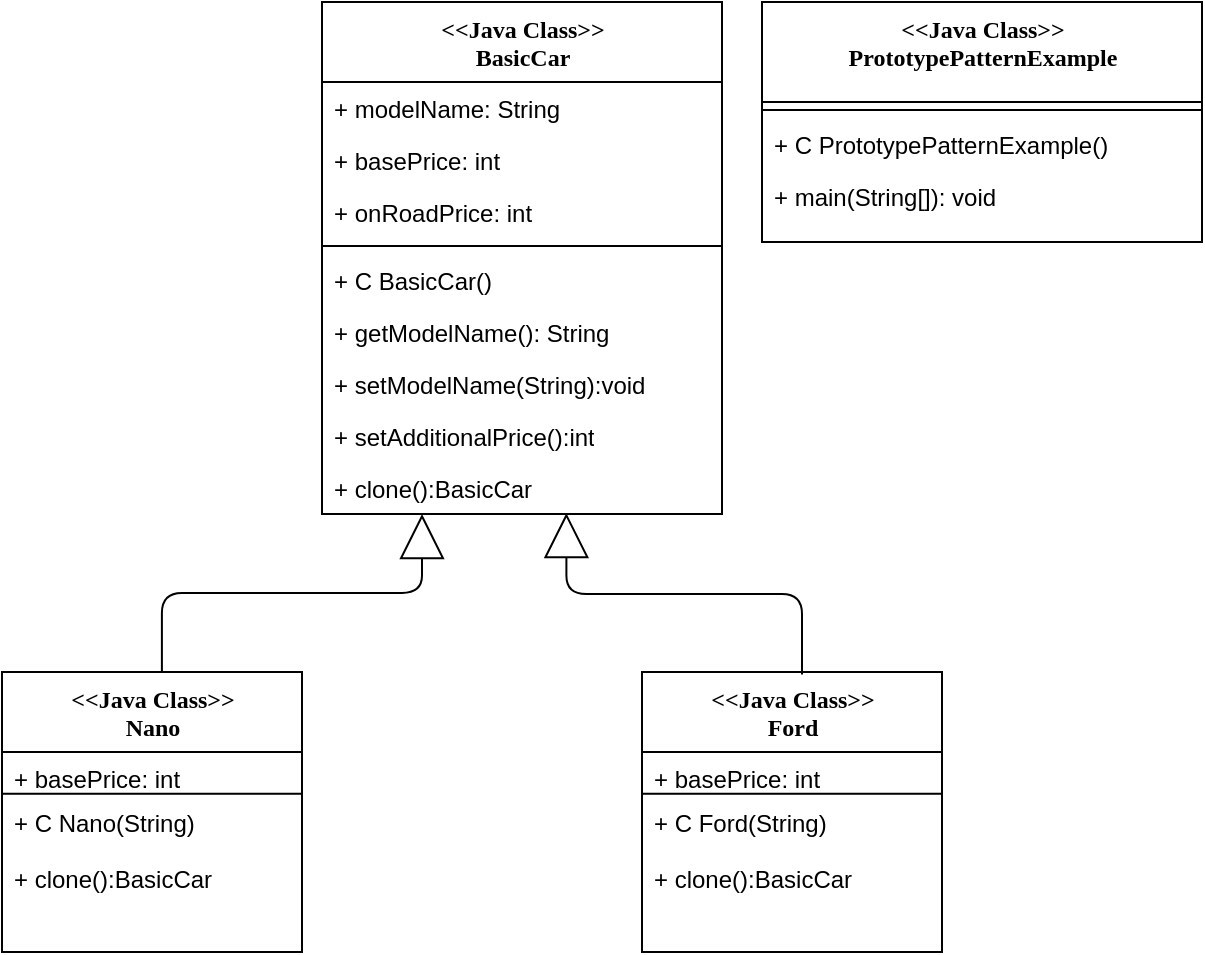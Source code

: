 <mxfile version="16.5.1" type="device" pages="2"><diagram name="02Prototype" id="9f46799a-70d6-7492-0946-bef42562c5a5"><mxGraphModel dx="1102" dy="857" grid="1" gridSize="10" guides="1" tooltips="1" connect="1" arrows="1" fold="1" page="1" pageScale="1" pageWidth="1100" pageHeight="850" background="none" math="0" shadow="0"><root><mxCell id="0"/><mxCell id="1" parent="0"/><mxCell id="78961159f06e98e8-43" value="&amp;lt;&amp;lt;Java Class&amp;gt;&amp;gt;&lt;br&gt;BasicCar" style="swimlane;html=1;fontStyle=1;align=center;verticalAlign=top;childLayout=stackLayout;horizontal=1;startSize=40;horizontalStack=0;resizeParent=1;resizeLast=0;collapsible=1;marginBottom=0;swimlaneFillColor=#ffffff;rounded=0;shadow=0;comic=0;labelBackgroundColor=none;strokeWidth=1;fillColor=none;fontFamily=Verdana;fontSize=12" parent="1" vertex="1"><mxGeometry x="450" y="90" width="200" height="256" as="geometry"/></mxCell><mxCell id="78961159f06e98e8-44" value="+ modelName: String" style="text;html=1;strokeColor=none;fillColor=none;align=left;verticalAlign=top;spacingLeft=4;spacingRight=4;whiteSpace=wrap;overflow=hidden;rotatable=0;points=[[0,0.5],[1,0.5]];portConstraint=eastwest;" parent="78961159f06e98e8-43" vertex="1"><mxGeometry y="40" width="200" height="26" as="geometry"/></mxCell><mxCell id="78961159f06e98e8-45" value="+ basePrice: int" style="text;html=1;strokeColor=none;fillColor=none;align=left;verticalAlign=top;spacingLeft=4;spacingRight=4;whiteSpace=wrap;overflow=hidden;rotatable=0;points=[[0,0.5],[1,0.5]];portConstraint=eastwest;" parent="78961159f06e98e8-43" vertex="1"><mxGeometry y="66" width="200" height="26" as="geometry"/></mxCell><mxCell id="78961159f06e98e8-49" value="+ onRoadPrice: int" style="text;html=1;strokeColor=none;fillColor=none;align=left;verticalAlign=top;spacingLeft=4;spacingRight=4;whiteSpace=wrap;overflow=hidden;rotatable=0;points=[[0,0.5],[1,0.5]];portConstraint=eastwest;" parent="78961159f06e98e8-43" vertex="1"><mxGeometry y="92" width="200" height="26" as="geometry"/></mxCell><mxCell id="78961159f06e98e8-51" value="" style="line;html=1;strokeWidth=1;fillColor=none;align=left;verticalAlign=middle;spacingTop=-1;spacingLeft=3;spacingRight=3;rotatable=0;labelPosition=right;points=[];portConstraint=eastwest;" parent="78961159f06e98e8-43" vertex="1"><mxGeometry y="118" width="200" height="8" as="geometry"/></mxCell><mxCell id="78961159f06e98e8-52" value="+ C BasicCar()" style="text;html=1;strokeColor=none;fillColor=none;align=left;verticalAlign=top;spacingLeft=4;spacingRight=4;whiteSpace=wrap;overflow=hidden;rotatable=0;points=[[0,0.5],[1,0.5]];portConstraint=eastwest;" parent="78961159f06e98e8-43" vertex="1"><mxGeometry y="126" width="200" height="26" as="geometry"/></mxCell><mxCell id="78961159f06e98e8-53" value="+ getModelName(): String" style="text;html=1;strokeColor=none;fillColor=none;align=left;verticalAlign=top;spacingLeft=4;spacingRight=4;whiteSpace=wrap;overflow=hidden;rotatable=0;points=[[0,0.5],[1,0.5]];portConstraint=eastwest;" parent="78961159f06e98e8-43" vertex="1"><mxGeometry y="152" width="200" height="26" as="geometry"/></mxCell><mxCell id="qUuMjPrNKxk4y6Xa9b7h-2" value="+ setModelName(String):void" style="text;html=1;strokeColor=none;fillColor=none;align=left;verticalAlign=top;spacingLeft=4;spacingRight=4;whiteSpace=wrap;overflow=hidden;rotatable=0;points=[[0,0.5],[1,0.5]];portConstraint=eastwest;" parent="78961159f06e98e8-43" vertex="1"><mxGeometry y="178" width="200" height="26" as="geometry"/></mxCell><mxCell id="qUuMjPrNKxk4y6Xa9b7h-3" value="+ setAdditionalPrice():int" style="text;html=1;strokeColor=none;fillColor=none;align=left;verticalAlign=top;spacingLeft=4;spacingRight=4;whiteSpace=wrap;overflow=hidden;rotatable=0;points=[[0,0.5],[1,0.5]];portConstraint=eastwest;" parent="78961159f06e98e8-43" vertex="1"><mxGeometry y="204" width="200" height="26" as="geometry"/></mxCell><mxCell id="qUuMjPrNKxk4y6Xa9b7h-4" value="+ clone():BasicCar" style="text;html=1;strokeColor=none;fillColor=none;align=left;verticalAlign=top;spacingLeft=4;spacingRight=4;whiteSpace=wrap;overflow=hidden;rotatable=0;points=[[0,0.5],[1,0.5]];portConstraint=eastwest;" parent="78961159f06e98e8-43" vertex="1"><mxGeometry y="230" width="200" height="26" as="geometry"/></mxCell><mxCell id="78961159f06e98e8-108" value="&amp;lt;&amp;lt;Java Class&amp;gt;&amp;gt;&lt;br&gt;PrototypePatternExample" style="swimlane;html=1;fontStyle=1;align=center;verticalAlign=top;childLayout=stackLayout;horizontal=1;startSize=50;horizontalStack=0;resizeParent=1;resizeLast=0;collapsible=1;marginBottom=0;swimlaneFillColor=#ffffff;rounded=0;shadow=0;comic=0;labelBackgroundColor=none;strokeWidth=1;fillColor=none;fontFamily=Verdana;fontSize=12" parent="1" vertex="1"><mxGeometry x="670" y="90" width="220" height="120" as="geometry"><mxRectangle x="730" y="105.0" width="210" height="30" as="alternateBounds"/></mxGeometry></mxCell><mxCell id="78961159f06e98e8-116" value="" style="line;html=1;strokeWidth=1;fillColor=none;align=left;verticalAlign=middle;spacingTop=-1;spacingLeft=3;spacingRight=3;rotatable=0;labelPosition=right;points=[];portConstraint=eastwest;" parent="78961159f06e98e8-108" vertex="1"><mxGeometry y="50" width="220" height="8" as="geometry"/></mxCell><mxCell id="78961159f06e98e8-117" value="+ C PrototypePatternExample()&lt;br&gt;" style="text;html=1;strokeColor=none;fillColor=none;align=left;verticalAlign=top;spacingLeft=4;spacingRight=4;whiteSpace=wrap;overflow=hidden;rotatable=0;points=[[0,0.5],[1,0.5]];portConstraint=eastwest;" parent="78961159f06e98e8-108" vertex="1"><mxGeometry y="58" width="220" height="26" as="geometry"/></mxCell><mxCell id="78961159f06e98e8-120" value="+ main(String[]): void" style="text;html=1;strokeColor=none;fillColor=none;align=left;verticalAlign=top;spacingLeft=4;spacingRight=4;whiteSpace=wrap;overflow=hidden;rotatable=0;points=[[0,0.5],[1,0.5]];portConstraint=eastwest;" parent="78961159f06e98e8-108" vertex="1"><mxGeometry y="84" width="220" height="26" as="geometry"/></mxCell><mxCell id="qUuMjPrNKxk4y6Xa9b7h-16" value="" style="group" parent="1" vertex="1" connectable="0"><mxGeometry x="290" y="425" width="150" height="140" as="geometry"/></mxCell><mxCell id="qUuMjPrNKxk4y6Xa9b7h-17" value="" style="group" parent="qUuMjPrNKxk4y6Xa9b7h-16" vertex="1" connectable="0"><mxGeometry width="150" height="140" as="geometry"/></mxCell><mxCell id="qUuMjPrNKxk4y6Xa9b7h-15" value="" style="group" parent="qUuMjPrNKxk4y6Xa9b7h-17" vertex="1" connectable="0"><mxGeometry width="150" height="140" as="geometry"/></mxCell><mxCell id="qUuMjPrNKxk4y6Xa9b7h-5" value="&amp;lt;&amp;lt;Java Class&amp;gt;&amp;gt;&lt;br&gt;Nano" style="swimlane;html=1;fontStyle=1;align=center;verticalAlign=top;childLayout=stackLayout;horizontal=1;startSize=40;horizontalStack=0;resizeParent=1;resizeLast=0;collapsible=1;marginBottom=0;swimlaneFillColor=#ffffff;rounded=0;shadow=0;comic=0;labelBackgroundColor=none;strokeWidth=1;fillColor=none;fontFamily=Verdana;fontSize=12" parent="qUuMjPrNKxk4y6Xa9b7h-15" vertex="1"><mxGeometry width="150" height="140" as="geometry"/></mxCell><mxCell id="qUuMjPrNKxk4y6Xa9b7h-7" value="+ basePrice: int" style="text;html=1;strokeColor=none;fillColor=none;align=left;verticalAlign=top;spacingLeft=4;spacingRight=4;whiteSpace=wrap;overflow=hidden;rotatable=0;points=[[0,0.5],[1,0.5]];portConstraint=eastwest;" parent="qUuMjPrNKxk4y6Xa9b7h-5" vertex="1"><mxGeometry y="40" width="150" height="19.286" as="geometry"/></mxCell><mxCell id="qUuMjPrNKxk4y6Xa9b7h-9" value="" style="line;html=1;strokeWidth=1;fillColor=none;align=left;verticalAlign=middle;spacingTop=-1;spacingLeft=3;spacingRight=3;rotatable=0;labelPosition=right;points=[];portConstraint=eastwest;" parent="qUuMjPrNKxk4y6Xa9b7h-5" vertex="1"><mxGeometry y="59.286" width="150" height="3.114" as="geometry"/></mxCell><mxCell id="qUuMjPrNKxk4y6Xa9b7h-10" value="+ C Nano(String)" style="text;html=1;strokeColor=none;fillColor=none;align=left;verticalAlign=top;spacingLeft=4;spacingRight=4;whiteSpace=wrap;overflow=hidden;rotatable=0;points=[[0,0.5],[1,0.5]];portConstraint=eastwest;" parent="qUuMjPrNKxk4y6Xa9b7h-5" vertex="1"><mxGeometry y="62.4" width="150" height="27.6" as="geometry"/></mxCell><mxCell id="qUuMjPrNKxk4y6Xa9b7h-14" value="+ clone():BasicCar" style="text;html=1;strokeColor=none;fillColor=none;align=left;verticalAlign=top;spacingLeft=4;spacingRight=4;whiteSpace=wrap;overflow=hidden;rotatable=0;points=[[0,0.5],[1,0.5]];portConstraint=eastwest;" parent="qUuMjPrNKxk4y6Xa9b7h-5" vertex="1"><mxGeometry y="90.0" width="150" height="27.48" as="geometry"/></mxCell><mxCell id="qUuMjPrNKxk4y6Xa9b7h-1" style="edgeStyle=elbowEdgeStyle;orthogonalLoop=1;jettySize=auto;html=1;entryX=0.25;entryY=1;entryDx=0;entryDy=0;elbow=vertical;endArrow=block;endFill=0;startSize=10;rounded=1;endSize=20;exitX=0.533;exitY=-0.003;exitDx=0;exitDy=0;exitPerimeter=0;" parent="qUuMjPrNKxk4y6Xa9b7h-17" source="qUuMjPrNKxk4y6Xa9b7h-5" target="78961159f06e98e8-43" edge="1"><mxGeometry relative="1" as="geometry"><mxPoint x="82.5" y="3.489e-14" as="sourcePoint"/></mxGeometry></mxCell><mxCell id="qUuMjPrNKxk4y6Xa9b7h-31" style="edgeStyle=elbowEdgeStyle;orthogonalLoop=1;jettySize=auto;html=1;entryX=0.611;entryY=0.983;entryDx=0;entryDy=0;elbow=vertical;endArrow=block;endFill=0;startSize=10;rounded=1;endSize=20;exitX=0.55;exitY=0.005;exitDx=0;exitDy=0;exitPerimeter=0;entryPerimeter=0;" parent="1" target="qUuMjPrNKxk4y6Xa9b7h-4" edge="1"><mxGeometry relative="1" as="geometry"><mxPoint x="690" y="426.28" as="sourcePoint"/><mxPoint x="793.4" y="340.0" as="targetPoint"/></mxGeometry></mxCell><mxCell id="qUuMjPrNKxk4y6Xa9b7h-32" value="" style="group" parent="1" vertex="1" connectable="0"><mxGeometry x="610" y="425" width="150" height="140" as="geometry"/></mxCell><mxCell id="qUuMjPrNKxk4y6Xa9b7h-33" value="" style="group" parent="qUuMjPrNKxk4y6Xa9b7h-32" vertex="1" connectable="0"><mxGeometry width="150" height="140" as="geometry"/></mxCell><mxCell id="qUuMjPrNKxk4y6Xa9b7h-34" value="" style="group" parent="qUuMjPrNKxk4y6Xa9b7h-33" vertex="1" connectable="0"><mxGeometry width="150" height="140" as="geometry"/></mxCell><mxCell id="qUuMjPrNKxk4y6Xa9b7h-35" value="&amp;lt;&amp;lt;Java Class&amp;gt;&amp;gt;&lt;br&gt;Ford" style="swimlane;html=1;fontStyle=1;align=center;verticalAlign=top;childLayout=stackLayout;horizontal=1;startSize=40;horizontalStack=0;resizeParent=1;resizeLast=0;collapsible=1;marginBottom=0;swimlaneFillColor=#ffffff;rounded=0;shadow=0;comic=0;labelBackgroundColor=none;strokeWidth=1;fillColor=none;fontFamily=Verdana;fontSize=12" parent="qUuMjPrNKxk4y6Xa9b7h-34" vertex="1"><mxGeometry width="150" height="140" as="geometry"/></mxCell><mxCell id="qUuMjPrNKxk4y6Xa9b7h-36" value="+ basePrice: int" style="text;html=1;strokeColor=none;fillColor=none;align=left;verticalAlign=top;spacingLeft=4;spacingRight=4;whiteSpace=wrap;overflow=hidden;rotatable=0;points=[[0,0.5],[1,0.5]];portConstraint=eastwest;" parent="qUuMjPrNKxk4y6Xa9b7h-35" vertex="1"><mxGeometry y="40" width="150" height="19.286" as="geometry"/></mxCell><mxCell id="qUuMjPrNKxk4y6Xa9b7h-37" value="" style="line;html=1;strokeWidth=1;fillColor=none;align=left;verticalAlign=middle;spacingTop=-1;spacingLeft=3;spacingRight=3;rotatable=0;labelPosition=right;points=[];portConstraint=eastwest;" parent="qUuMjPrNKxk4y6Xa9b7h-35" vertex="1"><mxGeometry y="59.286" width="150" height="3.114" as="geometry"/></mxCell><mxCell id="qUuMjPrNKxk4y6Xa9b7h-38" value="+ C Ford(String)" style="text;html=1;strokeColor=none;fillColor=none;align=left;verticalAlign=top;spacingLeft=4;spacingRight=4;whiteSpace=wrap;overflow=hidden;rotatable=0;points=[[0,0.5],[1,0.5]];portConstraint=eastwest;" parent="qUuMjPrNKxk4y6Xa9b7h-35" vertex="1"><mxGeometry y="62.4" width="150" height="27.6" as="geometry"/></mxCell><mxCell id="qUuMjPrNKxk4y6Xa9b7h-39" value="+ clone():BasicCar" style="text;html=1;strokeColor=none;fillColor=none;align=left;verticalAlign=top;spacingLeft=4;spacingRight=4;whiteSpace=wrap;overflow=hidden;rotatable=0;points=[[0,0.5],[1,0.5]];portConstraint=eastwest;" parent="qUuMjPrNKxk4y6Xa9b7h-35" vertex="1"><mxGeometry y="90.0" width="150" height="27.48" as="geometry"/></mxCell><mxCell id="qUuMjPrNKxk4y6Xa9b7h-40" style="edgeStyle=elbowEdgeStyle;orthogonalLoop=1;jettySize=auto;html=1;entryX=0.25;entryY=1;entryDx=0;entryDy=0;elbow=vertical;endArrow=block;endFill=0;startSize=10;rounded=1;endSize=20;exitX=0.533;exitY=-0.003;exitDx=0;exitDy=0;exitPerimeter=0;" parent="qUuMjPrNKxk4y6Xa9b7h-33" source="qUuMjPrNKxk4y6Xa9b7h-35" edge="1"><mxGeometry relative="1" as="geometry"><mxPoint x="82.5" y="3.489e-14" as="sourcePoint"/></mxGeometry></mxCell></root></mxGraphModel></diagram><diagram name="14Observer" id="BAOp-mj-wjeWVuideJaR"><mxGraphModel dx="882" dy="686" grid="1" gridSize="10" guides="1" tooltips="1" connect="1" arrows="1" fold="1" page="1" pageScale="1" pageWidth="1100" pageHeight="850" background="none" math="0" shadow="0"><root><mxCell id="1Z3lZEWj5g_Lh9gq_zFe-0"/><mxCell id="1Z3lZEWj5g_Lh9gq_zFe-1" parent="1Z3lZEWj5g_Lh9gq_zFe-0"/><mxCell id="1Z3lZEWj5g_Lh9gq_zFe-16" value="" style="group" vertex="1" connectable="0" parent="1Z3lZEWj5g_Lh9gq_zFe-1"><mxGeometry x="300" y="460" width="220" height="150" as="geometry"/></mxCell><mxCell id="1Z3lZEWj5g_Lh9gq_zFe-17" value="" style="group" vertex="1" connectable="0" parent="1Z3lZEWj5g_Lh9gq_zFe-16"><mxGeometry width="220" height="150" as="geometry"/></mxCell><mxCell id="1Z3lZEWj5g_Lh9gq_zFe-18" value="" style="group" vertex="1" connectable="0" parent="1Z3lZEWj5g_Lh9gq_zFe-17"><mxGeometry width="220" height="150" as="geometry"/></mxCell><mxCell id="1Z3lZEWj5g_Lh9gq_zFe-19" value="&amp;lt;&amp;lt;Java Class&amp;gt;&amp;gt;&lt;br&gt;ObserverType1" style="swimlane;html=1;fontStyle=1;align=center;verticalAlign=top;childLayout=stackLayout;horizontal=1;startSize=40;horizontalStack=0;resizeParent=1;resizeLast=0;collapsible=1;marginBottom=0;swimlaneFillColor=#ffffff;rounded=0;shadow=0;comic=0;labelBackgroundColor=none;strokeWidth=1;fillColor=none;fontFamily=Verdana;fontSize=12" vertex="1" parent="1Z3lZEWj5g_Lh9gq_zFe-18"><mxGeometry width="220" height="150.0" as="geometry"/></mxCell><mxCell id="1Z3lZEWj5g_Lh9gq_zFe-36" value="- name: String&lt;br&gt;- lastValue: int" style="text;html=1;strokeColor=none;fillColor=none;align=left;verticalAlign=top;spacingLeft=4;spacingRight=4;whiteSpace=wrap;overflow=hidden;rotatable=0;points=[[0,0.5],[1,0.5]];portConstraint=eastwest;" vertex="1" parent="1Z3lZEWj5g_Lh9gq_zFe-19"><mxGeometry y="40" width="220" height="50" as="geometry"/></mxCell><mxCell id="1Z3lZEWj5g_Lh9gq_zFe-21" value="" style="line;html=1;strokeWidth=1;fillColor=none;align=left;verticalAlign=middle;spacingTop=-1;spacingLeft=3;spacingRight=3;rotatable=0;labelPosition=right;points=[];portConstraint=eastwest;" vertex="1" parent="1Z3lZEWj5g_Lh9gq_zFe-19"><mxGeometry y="90" width="220" height="1.81" as="geometry"/></mxCell><mxCell id="1Z3lZEWj5g_Lh9gq_zFe-40" value="C ObserverType1(String)&lt;br&gt;+ update(int valueOfInterest)" style="text;html=1;strokeColor=none;fillColor=none;align=left;verticalAlign=top;spacingLeft=4;spacingRight=4;whiteSpace=wrap;overflow=hidden;rotatable=0;points=[[0,0.5],[1,0.5]];portConstraint=eastwest;" vertex="1" parent="1Z3lZEWj5g_Lh9gq_zFe-19"><mxGeometry y="91.81" width="220" height="58.19" as="geometry"/></mxCell><mxCell id="1Z3lZEWj5g_Lh9gq_zFe-25" style="edgeStyle=elbowEdgeStyle;orthogonalLoop=1;jettySize=auto;html=1;elbow=vertical;endArrow=block;endFill=0;startSize=10;rounded=1;endSize=20;exitX=0.5;exitY=0;exitDx=0;exitDy=0;entryX=0.75;entryY=1;entryDx=0;entryDy=0;" edge="1" parent="1Z3lZEWj5g_Lh9gq_zFe-1" target="1Z3lZEWj5g_Lh9gq_zFe-62" source="1Z3lZEWj5g_Lh9gq_zFe-55"><mxGeometry relative="1" as="geometry"><mxPoint x="690" y="426.28" as="sourcePoint"/><mxPoint x="560" y="190" as="targetPoint"/></mxGeometry></mxCell><mxCell id="1Z3lZEWj5g_Lh9gq_zFe-24" style="edgeStyle=elbowEdgeStyle;orthogonalLoop=1;jettySize=auto;html=1;elbow=vertical;endArrow=block;endFill=0;startSize=10;rounded=1;endSize=20;exitX=0.533;exitY=-0.003;exitDx=0;exitDy=0;exitPerimeter=0;entryX=0.25;entryY=1;entryDx=0;entryDy=0;" edge="1" parent="1Z3lZEWj5g_Lh9gq_zFe-1" source="1Z3lZEWj5g_Lh9gq_zFe-19" target="1Z3lZEWj5g_Lh9gq_zFe-62"><mxGeometry relative="1" as="geometry"><mxPoint x="341" y="425.0" as="sourcePoint"/><mxPoint x="500" y="236" as="targetPoint"/></mxGeometry></mxCell><mxCell id="1Z3lZEWj5g_Lh9gq_zFe-52" value="" style="group" vertex="1" connectable="0" parent="1Z3lZEWj5g_Lh9gq_zFe-1"><mxGeometry x="560" y="460" width="220" height="150" as="geometry"/></mxCell><mxCell id="1Z3lZEWj5g_Lh9gq_zFe-53" value="" style="group" vertex="1" connectable="0" parent="1Z3lZEWj5g_Lh9gq_zFe-52"><mxGeometry width="220" height="150" as="geometry"/></mxCell><mxCell id="1Z3lZEWj5g_Lh9gq_zFe-54" value="" style="group" vertex="1" connectable="0" parent="1Z3lZEWj5g_Lh9gq_zFe-53"><mxGeometry width="220" height="150" as="geometry"/></mxCell><mxCell id="1Z3lZEWj5g_Lh9gq_zFe-55" value="&amp;lt;&amp;lt;Java Class&amp;gt;&amp;gt;&lt;br&gt;ObserverType2" style="swimlane;html=1;fontStyle=1;align=center;verticalAlign=top;childLayout=stackLayout;horizontal=1;startSize=40;horizontalStack=0;resizeParent=1;resizeLast=0;collapsible=1;marginBottom=0;swimlaneFillColor=#ffffff;rounded=0;shadow=0;comic=0;labelBackgroundColor=none;strokeWidth=1;fillColor=none;fontFamily=Verdana;fontSize=12" vertex="1" parent="1Z3lZEWj5g_Lh9gq_zFe-54"><mxGeometry width="220" height="150.0" as="geometry"/></mxCell><mxCell id="1Z3lZEWj5g_Lh9gq_zFe-56" value="- name: String" style="text;html=1;strokeColor=none;fillColor=none;align=left;verticalAlign=top;spacingLeft=4;spacingRight=4;whiteSpace=wrap;overflow=hidden;rotatable=0;points=[[0,0.5],[1,0.5]];portConstraint=eastwest;" vertex="1" parent="1Z3lZEWj5g_Lh9gq_zFe-55"><mxGeometry y="40" width="220" height="50" as="geometry"/></mxCell><mxCell id="1Z3lZEWj5g_Lh9gq_zFe-57" value="" style="line;html=1;strokeWidth=1;fillColor=none;align=left;verticalAlign=middle;spacingTop=-1;spacingLeft=3;spacingRight=3;rotatable=0;labelPosition=right;points=[];portConstraint=eastwest;" vertex="1" parent="1Z3lZEWj5g_Lh9gq_zFe-55"><mxGeometry y="90" width="220" height="1.81" as="geometry"/></mxCell><mxCell id="1Z3lZEWj5g_Lh9gq_zFe-58" value="C ObserverType2(String)&lt;br&gt;+ update(int valueOfInterest)" style="text;html=1;strokeColor=none;fillColor=none;align=left;verticalAlign=top;spacingLeft=4;spacingRight=4;whiteSpace=wrap;overflow=hidden;rotatable=0;points=[[0,0.5],[1,0.5]];portConstraint=eastwest;" vertex="1" parent="1Z3lZEWj5g_Lh9gq_zFe-55"><mxGeometry y="91.81" width="220" height="58.19" as="geometry"/></mxCell><mxCell id="1Z3lZEWj5g_Lh9gq_zFe-59" value="" style="group" vertex="1" connectable="0" parent="1Z3lZEWj5g_Lh9gq_zFe-1"><mxGeometry x="420" y="250" width="220" height="100" as="geometry"/></mxCell><mxCell id="1Z3lZEWj5g_Lh9gq_zFe-60" value="" style="group" vertex="1" connectable="0" parent="1Z3lZEWj5g_Lh9gq_zFe-59"><mxGeometry width="220" height="100" as="geometry"/></mxCell><mxCell id="1Z3lZEWj5g_Lh9gq_zFe-61" value="" style="group" vertex="1" connectable="0" parent="1Z3lZEWj5g_Lh9gq_zFe-60"><mxGeometry width="220" height="100" as="geometry"/></mxCell><mxCell id="1Z3lZEWj5g_Lh9gq_zFe-62" value="&amp;lt;&amp;lt;Java Interface&amp;gt;&amp;gt;&lt;br&gt;Observer" style="swimlane;html=1;fontStyle=1;align=center;verticalAlign=top;childLayout=stackLayout;horizontal=1;startSize=40;horizontalStack=0;resizeParent=1;resizeLast=0;collapsible=1;marginBottom=0;swimlaneFillColor=#ffffff;rounded=0;shadow=0;comic=0;labelBackgroundColor=none;strokeWidth=1;fillColor=none;fontFamily=Verdana;fontSize=12" vertex="1" parent="1Z3lZEWj5g_Lh9gq_zFe-61"><mxGeometry width="220" height="100.0" as="geometry"/></mxCell><mxCell id="1Z3lZEWj5g_Lh9gq_zFe-64" value="" style="line;html=1;strokeWidth=1;fillColor=none;align=left;verticalAlign=middle;spacingTop=-1;spacingLeft=3;spacingRight=3;rotatable=0;labelPosition=right;points=[];portConstraint=eastwest;" vertex="1" parent="1Z3lZEWj5g_Lh9gq_zFe-62"><mxGeometry y="40" width="220" height="1.207" as="geometry"/></mxCell><mxCell id="1Z3lZEWj5g_Lh9gq_zFe-65" value="+ update(int valueOfInterest)" style="text;html=1;strokeColor=none;fillColor=none;align=left;verticalAlign=top;spacingLeft=4;spacingRight=4;whiteSpace=wrap;overflow=hidden;rotatable=0;points=[[0,0.5],[1,0.5]];portConstraint=eastwest;" vertex="1" parent="1Z3lZEWj5g_Lh9gq_zFe-62"><mxGeometry y="41.207" width="220" height="25.46" as="geometry"/></mxCell><mxCell id="1Z3lZEWj5g_Lh9gq_zFe-66" value="" style="group" vertex="1" connectable="0" parent="1Z3lZEWj5g_Lh9gq_zFe-1"><mxGeometry x="420" y="110" width="220" height="100" as="geometry"/></mxCell><mxCell id="1Z3lZEWj5g_Lh9gq_zFe-67" value="" style="group" vertex="1" connectable="0" parent="1Z3lZEWj5g_Lh9gq_zFe-66"><mxGeometry width="220" height="100" as="geometry"/></mxCell><mxCell id="1Z3lZEWj5g_Lh9gq_zFe-68" value="" style="group" vertex="1" connectable="0" parent="1Z3lZEWj5g_Lh9gq_zFe-67"><mxGeometry width="220" height="100" as="geometry"/></mxCell><mxCell id="1Z3lZEWj5g_Lh9gq_zFe-69" value="&amp;lt;&amp;lt;Java Interface&amp;gt;&amp;gt;&lt;br&gt;SubjectInterface" style="swimlane;html=1;fontStyle=1;align=center;verticalAlign=top;childLayout=stackLayout;horizontal=1;startSize=40;horizontalStack=0;resizeParent=1;resizeLast=0;collapsible=1;marginBottom=0;swimlaneFillColor=#ffffff;rounded=0;shadow=0;comic=0;labelBackgroundColor=none;strokeWidth=1;fillColor=none;fontFamily=Verdana;fontSize=12" vertex="1" parent="1Z3lZEWj5g_Lh9gq_zFe-68"><mxGeometry width="220" height="100.0" as="geometry"/></mxCell><mxCell id="1Z3lZEWj5g_Lh9gq_zFe-70" value="" style="line;html=1;strokeWidth=1;fillColor=none;align=left;verticalAlign=middle;spacingTop=-1;spacingLeft=3;spacingRight=3;rotatable=0;labelPosition=right;points=[];portConstraint=eastwest;" vertex="1" parent="1Z3lZEWj5g_Lh9gq_zFe-69"><mxGeometry y="40" width="220" height="1.207" as="geometry"/></mxCell><mxCell id="1Z3lZEWj5g_Lh9gq_zFe-71" value="+ register(Observer)&lt;br&gt;+ unregister(Observer)" style="text;html=1;strokeColor=none;fillColor=none;align=left;verticalAlign=top;spacingLeft=4;spacingRight=4;whiteSpace=wrap;overflow=hidden;rotatable=0;points=[[0,0.5],[1,0.5]];portConstraint=eastwest;" vertex="1" parent="1Z3lZEWj5g_Lh9gq_zFe-69"><mxGeometry y="41.207" width="220" height="58.79" as="geometry"/></mxCell><mxCell id="1Z3lZEWj5g_Lh9gq_zFe-72" value="" style="group" vertex="1" connectable="0" parent="1Z3lZEWj5g_Lh9gq_zFe-1"><mxGeometry x="760" y="197.5" width="220" height="205" as="geometry"/></mxCell><mxCell id="1Z3lZEWj5g_Lh9gq_zFe-73" value="" style="group" vertex="1" connectable="0" parent="1Z3lZEWj5g_Lh9gq_zFe-72"><mxGeometry width="220" height="205" as="geometry"/></mxCell><mxCell id="1Z3lZEWj5g_Lh9gq_zFe-74" value="" style="group" vertex="1" connectable="0" parent="1Z3lZEWj5g_Lh9gq_zFe-73"><mxGeometry width="220" height="205" as="geometry"/></mxCell><mxCell id="1Z3lZEWj5g_Lh9gq_zFe-75" value="&amp;lt;&amp;lt;Java Class&amp;gt;&amp;gt;&lt;br&gt;Subject" style="swimlane;html=1;fontStyle=1;align=center;verticalAlign=top;childLayout=stackLayout;horizontal=1;startSize=40;horizontalStack=0;resizeParent=1;resizeLast=0;collapsible=1;marginBottom=0;swimlaneFillColor=#ffffff;rounded=0;shadow=0;comic=0;labelBackgroundColor=none;strokeWidth=1;fillColor=none;fontFamily=Verdana;fontSize=12" vertex="1" parent="1Z3lZEWj5g_Lh9gq_zFe-74"><mxGeometry width="220" height="205.952" as="geometry"/></mxCell><mxCell id="1Z3lZEWj5g_Lh9gq_zFe-76" value="- observers : List&amp;lt;Observer&amp;gt;&lt;br&gt;- valueOfInterest : int" style="text;html=1;strokeColor=none;fillColor=none;align=left;verticalAlign=top;spacingLeft=4;spacingRight=4;whiteSpace=wrap;overflow=hidden;rotatable=0;points=[[0,0.5],[1,0.5]];portConstraint=eastwest;" vertex="1" parent="1Z3lZEWj5g_Lh9gq_zFe-75"><mxGeometry y="40" width="220" height="48.81" as="geometry"/></mxCell><mxCell id="1Z3lZEWj5g_Lh9gq_zFe-77" value="" style="line;html=1;strokeWidth=1;fillColor=none;align=left;verticalAlign=middle;spacingTop=-1;spacingLeft=3;spacingRight=3;rotatable=0;labelPosition=right;points=[];portConstraint=eastwest;" vertex="1" parent="1Z3lZEWj5g_Lh9gq_zFe-75"><mxGeometry y="88.81" width="220" height="1.767" as="geometry"/></mxCell><mxCell id="1Z3lZEWj5g_Lh9gq_zFe-79" value="C Subject()&lt;br&gt;+ register(Observer)&lt;br&gt;+ getObservers(): ArrayList&lt;br&gt;+ unregister(Observer)&lt;br&gt;+ getValueOfInterest(): int&lt;br&gt;+ setValueOfInterest(int newValue)&lt;br&gt;- informSubscribers()" style="text;html=1;strokeColor=none;fillColor=none;align=left;verticalAlign=top;spacingLeft=4;spacingRight=4;whiteSpace=wrap;overflow=hidden;rotatable=0;points=[[0,0.5],[1,0.5]];portConstraint=eastwest;" vertex="1" parent="1Z3lZEWj5g_Lh9gq_zFe-75"><mxGeometry y="90.576" width="220" height="115.376" as="geometry"/></mxCell><mxCell id="1Z3lZEWj5g_Lh9gq_zFe-83" style="edgeStyle=elbowEdgeStyle;shape=connector;rounded=1;orthogonalLoop=1;jettySize=auto;elbow=vertical;html=1;entryX=1;entryY=1;entryDx=0;entryDy=0;labelBackgroundColor=default;fontFamily=Helvetica;fontSize=11;fontColor=default;endArrow=block;endFill=0;startSize=10;endSize=20;strokeColor=default;" edge="1" parent="1Z3lZEWj5g_Lh9gq_zFe-1" source="1Z3lZEWj5g_Lh9gq_zFe-75" target="1Z3lZEWj5g_Lh9gq_zFe-69"><mxGeometry relative="1" as="geometry"/></mxCell><mxCell id="1Z3lZEWj5g_Lh9gq_zFe-84" style="edgeStyle=elbowEdgeStyle;shape=connector;rounded=1;orthogonalLoop=1;jettySize=auto;elbow=vertical;html=1;entryX=1;entryY=0.25;entryDx=0;entryDy=0;labelBackgroundColor=default;fontFamily=Helvetica;fontSize=11;fontColor=default;endArrow=open;endFill=0;startSize=10;endSize=20;strokeColor=default;" edge="1" parent="1Z3lZEWj5g_Lh9gq_zFe-1" source="1Z3lZEWj5g_Lh9gq_zFe-76" target="1Z3lZEWj5g_Lh9gq_zFe-62"><mxGeometry relative="1" as="geometry"/></mxCell><mxCell id="1Z3lZEWj5g_Lh9gq_zFe-85" value="" style="group" vertex="1" connectable="0" parent="1Z3lZEWj5g_Lh9gq_zFe-1"><mxGeometry x="160" y="110" width="220" height="80" as="geometry"/></mxCell><mxCell id="1Z3lZEWj5g_Lh9gq_zFe-86" value="" style="group" vertex="1" connectable="0" parent="1Z3lZEWj5g_Lh9gq_zFe-85"><mxGeometry width="220" height="80" as="geometry"/></mxCell><mxCell id="1Z3lZEWj5g_Lh9gq_zFe-87" value="" style="group" vertex="1" connectable="0" parent="1Z3lZEWj5g_Lh9gq_zFe-86"><mxGeometry width="220" height="80" as="geometry"/></mxCell><mxCell id="1Z3lZEWj5g_Lh9gq_zFe-88" value="&amp;lt;&amp;lt;Java Class&amp;gt;&amp;gt;&lt;br&gt;ObserverExample" style="swimlane;html=1;fontStyle=1;align=center;verticalAlign=top;childLayout=stackLayout;horizontal=1;startSize=40;horizontalStack=0;resizeParent=1;resizeLast=0;collapsible=1;marginBottom=0;swimlaneFillColor=#ffffff;rounded=0;shadow=0;comic=0;labelBackgroundColor=none;strokeWidth=1;fillColor=none;fontFamily=Verdana;fontSize=12" vertex="1" parent="1Z3lZEWj5g_Lh9gq_zFe-87"><mxGeometry width="220" height="80.0" as="geometry"/></mxCell><mxCell id="1Z3lZEWj5g_Lh9gq_zFe-90" value="" style="line;html=1;strokeWidth=1;fillColor=none;align=left;verticalAlign=middle;spacingTop=-1;spacingLeft=3;spacingRight=3;rotatable=0;labelPosition=right;points=[];portConstraint=eastwest;" vertex="1" parent="1Z3lZEWj5g_Lh9gq_zFe-88"><mxGeometry y="40" width="220" height="0.965" as="geometry"/></mxCell><mxCell id="1Z3lZEWj5g_Lh9gq_zFe-91" value="C ObserverExample()&lt;br&gt;+ main" style="text;html=1;strokeColor=none;fillColor=none;align=left;verticalAlign=top;spacingLeft=4;spacingRight=4;whiteSpace=wrap;overflow=hidden;rotatable=0;points=[[0,0.5],[1,0.5]];portConstraint=eastwest;" vertex="1" parent="1Z3lZEWj5g_Lh9gq_zFe-88"><mxGeometry y="40.965" width="220" height="39.03" as="geometry"/></mxCell></root></mxGraphModel></diagram></mxfile>